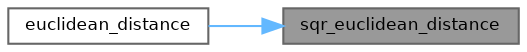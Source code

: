 digraph "sqr_euclidean_distance"
{
 // LATEX_PDF_SIZE
  bgcolor="transparent";
  edge [fontname=Helvetica,fontsize=8,labelfontname=Helvetica,labelfontsize=8];
  node [fontname=Helvetica,fontsize=8,shape=box,height=0.2,width=0.4];
  rankdir="RL";
  Node1 [id="Node000001",label="sqr_euclidean_distance",height=0.2,width=0.4,color="gray40", fillcolor="grey60", style="filled", fontcolor="black",tooltip="Computes the squared Euclidean distance between two nodes."];
  Node1 -> Node2 [id="edge1_Node000001_Node000002",dir="back",color="steelblue1",style="solid",tooltip=" "];
  Node2 [id="Node000002",label="euclidean_distance",height=0.2,width=0.4,color="grey40", fillcolor="white", style="filled",URL="$de/d17/group__Heuristics_ga9af3a430ef8b7efb6fec1dc3069a2e16.html#ga9af3a430ef8b7efb6fec1dc3069a2e16",tooltip="Computes the Euclidean distance between two nodes."];
}
